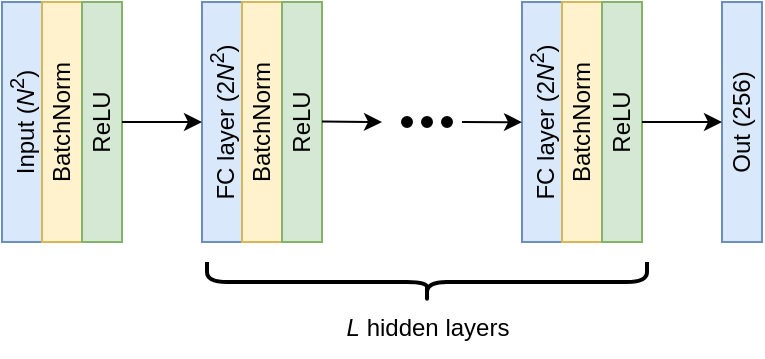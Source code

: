 <mxfile version="21.0.6" type="google"><diagram name="Страница 1" id="oU_V8CAosnO_RC3mbZXC"><mxGraphModel grid="1" page="1" gridSize="10" guides="1" tooltips="1" connect="1" arrows="1" fold="1" pageScale="1" pageWidth="827" pageHeight="1169" math="0" shadow="0"><root><mxCell id="0"/><mxCell id="1" parent="0"/><mxCell id="2iFC6V-EkySjVjRP-ssl-26" value="Input (&lt;i&gt;N&lt;/i&gt;&lt;sup&gt;2&lt;/sup&gt;)" style="rounded=0;whiteSpace=wrap;html=1;direction=south;rotation=-90;fillColor=#dae8fc;strokeColor=#6c8ebf;" vertex="1" parent="1"><mxGeometry x="50" y="130" width="120" height="20" as="geometry"/></mxCell><mxCell id="2iFC6V-EkySjVjRP-ssl-27" value="BatchNorm" style="rounded=0;whiteSpace=wrap;html=1;direction=south;rotation=-90;fillColor=#fff2cc;strokeColor=#d6b656;" vertex="1" parent="1"><mxGeometry x="70" y="130" width="120" height="20" as="geometry"/></mxCell><mxCell id="2iFC6V-EkySjVjRP-ssl-28" value="ReLU" style="rounded=0;whiteSpace=wrap;html=1;direction=south;rotation=-90;fillColor=#d5e8d4;strokeColor=#82b366;" vertex="1" parent="1"><mxGeometry x="90" y="130" width="120" height="20" as="geometry"/></mxCell><mxCell id="2iFC6V-EkySjVjRP-ssl-29" value="FC layer (2&lt;i&gt;N&lt;/i&gt;&lt;sup style=&quot;&quot;&gt;2&lt;/sup&gt;)" style="rounded=0;whiteSpace=wrap;html=1;direction=south;rotation=-90;fillColor=#dae8fc;strokeColor=#6c8ebf;" vertex="1" parent="1"><mxGeometry x="150" y="130" width="120" height="20" as="geometry"/></mxCell><mxCell id="2iFC6V-EkySjVjRP-ssl-35" value="Out (256)" style="rounded=0;whiteSpace=wrap;html=1;direction=south;rotation=-90;fillColor=#dae8fc;strokeColor=#6c8ebf;" vertex="1" parent="1"><mxGeometry x="410" y="130" width="120" height="20" as="geometry"/></mxCell><mxCell id="2iFC6V-EkySjVjRP-ssl-38" value="BatchNorm" style="rounded=0;whiteSpace=wrap;html=1;direction=south;rotation=-90;fillColor=#fff2cc;strokeColor=#d6b656;" vertex="1" parent="1"><mxGeometry x="170" y="130" width="120" height="20" as="geometry"/></mxCell><mxCell id="2iFC6V-EkySjVjRP-ssl-39" value="ReLU" style="rounded=0;whiteSpace=wrap;html=1;direction=south;rotation=-90;fillColor=#d5e8d4;strokeColor=#82b366;" vertex="1" parent="1"><mxGeometry x="190" y="130" width="120" height="20" as="geometry"/></mxCell><mxCell id="2iFC6V-EkySjVjRP-ssl-43" value="FC layer (2&lt;i&gt;N&lt;/i&gt;&lt;sup&gt;2&lt;/sup&gt;)" style="rounded=0;whiteSpace=wrap;html=1;direction=south;rotation=-90;fillColor=#dae8fc;strokeColor=#6c8ebf;" vertex="1" parent="1"><mxGeometry x="310" y="130" width="120" height="20" as="geometry"/></mxCell><mxCell id="2iFC6V-EkySjVjRP-ssl-44" value="BatchNorm" style="rounded=0;whiteSpace=wrap;html=1;direction=south;rotation=-90;fillColor=#fff2cc;strokeColor=#d6b656;" vertex="1" parent="1"><mxGeometry x="330" y="130" width="120" height="20" as="geometry"/></mxCell><mxCell id="2iFC6V-EkySjVjRP-ssl-45" value="ReLU" style="rounded=0;whiteSpace=wrap;html=1;direction=south;rotation=-90;fillColor=#d5e8d4;strokeColor=#82b366;" vertex="1" parent="1"><mxGeometry x="350" y="130" width="120" height="20" as="geometry"/></mxCell><mxCell id="2iFC6V-EkySjVjRP-ssl-46" value="" style="endArrow=classic;html=1;rounded=0;exitX=1;exitY=0.5;exitDx=0;exitDy=0;entryX=0;entryY=0.5;entryDx=0;entryDy=0;" edge="1" parent="1" source="2iFC6V-EkySjVjRP-ssl-28" target="2iFC6V-EkySjVjRP-ssl-29"><mxGeometry width="50" height="50" relative="1" as="geometry"><mxPoint x="230" y="140" as="sourcePoint"/><mxPoint x="280" y="90" as="targetPoint"/></mxGeometry></mxCell><mxCell id="2iFC6V-EkySjVjRP-ssl-47" value="" style="endArrow=classic;html=1;rounded=0;exitX=1;exitY=0.5;exitDx=0;exitDy=0;entryX=0;entryY=0.5;entryDx=0;entryDy=0;" edge="1" parent="1"><mxGeometry width="50" height="50" relative="1" as="geometry"><mxPoint x="420" y="140" as="sourcePoint"/><mxPoint x="460" y="140" as="targetPoint"/></mxGeometry></mxCell><mxCell id="2iFC6V-EkySjVjRP-ssl-48" value="" style="ellipse;whiteSpace=wrap;html=1;fillColor=#000000;" vertex="1" parent="1"><mxGeometry x="300" y="137.5" width="5" height="5" as="geometry"/></mxCell><mxCell id="2iFC6V-EkySjVjRP-ssl-49" value="" style="endArrow=classic;html=1;rounded=0;exitX=1;exitY=0.5;exitDx=0;exitDy=0;" edge="1" parent="1"><mxGeometry width="50" height="50" relative="1" as="geometry"><mxPoint x="260" y="139.8" as="sourcePoint"/><mxPoint x="290" y="140" as="targetPoint"/></mxGeometry></mxCell><mxCell id="2iFC6V-EkySjVjRP-ssl-51" value="" style="ellipse;whiteSpace=wrap;html=1;fillColor=#000000;" vertex="1" parent="1"><mxGeometry x="310" y="137.5" width="5" height="5" as="geometry"/></mxCell><mxCell id="2iFC6V-EkySjVjRP-ssl-54" value="" style="ellipse;whiteSpace=wrap;html=1;fillColor=#000000;" vertex="1" parent="1"><mxGeometry x="320" y="137.5" width="5" height="5" as="geometry"/></mxCell><mxCell id="2iFC6V-EkySjVjRP-ssl-55" value="" style="endArrow=classic;html=1;rounded=0;" edge="1" parent="1"><mxGeometry width="50" height="50" relative="1" as="geometry"><mxPoint x="330" y="140" as="sourcePoint"/><mxPoint x="360" y="140.08" as="targetPoint"/></mxGeometry></mxCell><mxCell id="Tum_U8YXdLe_1d8wmSvZ-1" value="" style="shape=curlyBracket;whiteSpace=wrap;html=1;rounded=1;flipH=1;labelPosition=right;verticalLabelPosition=middle;align=left;verticalAlign=middle;rotation=90;size=0.5;strokeWidth=2;shadow=0;fillStyle=auto;" vertex="1" parent="1"><mxGeometry x="302.5" y="110" width="20" height="220" as="geometry"/></mxCell><mxCell id="Tum_U8YXdLe_1d8wmSvZ-2" value="&lt;i&gt;L&lt;/i&gt; hidden layers" style="text;html=1;strokeColor=none;fillColor=none;align=center;verticalAlign=middle;whiteSpace=wrap;rounded=0;" vertex="1" parent="1"><mxGeometry x="263.75" y="227.5" width="97.5" height="30" as="geometry"/></mxCell></root></mxGraphModel></diagram></mxfile>